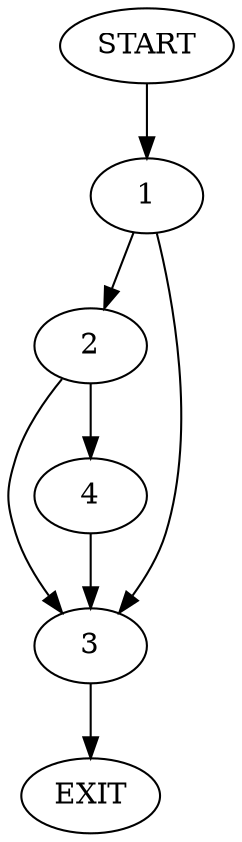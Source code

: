 digraph {
0 [label="START"];
1;
2;
3;
4;
5 [label="EXIT"];
0 -> 1;
1 -> 2;
1 -> 3;
2 -> 3;
2 -> 4;
3 -> 5;
4 -> 3;
}